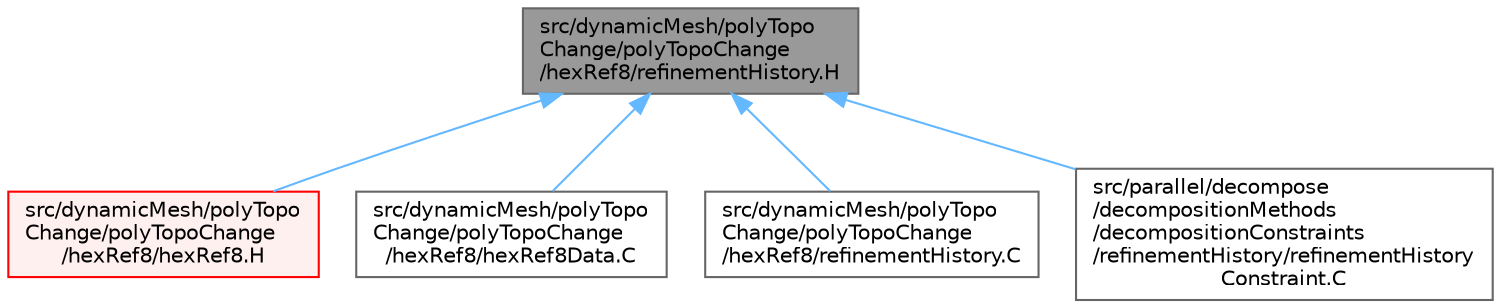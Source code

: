 digraph "src/dynamicMesh/polyTopoChange/polyTopoChange/hexRef8/refinementHistory.H"
{
 // LATEX_PDF_SIZE
  bgcolor="transparent";
  edge [fontname=Helvetica,fontsize=10,labelfontname=Helvetica,labelfontsize=10];
  node [fontname=Helvetica,fontsize=10,shape=box,height=0.2,width=0.4];
  Node1 [id="Node000001",label="src/dynamicMesh/polyTopo\lChange/polyTopoChange\l/hexRef8/refinementHistory.H",height=0.2,width=0.4,color="gray40", fillcolor="grey60", style="filled", fontcolor="black",tooltip=" "];
  Node1 -> Node2 [id="edge1_Node000001_Node000002",dir="back",color="steelblue1",style="solid",tooltip=" "];
  Node2 [id="Node000002",label="src/dynamicMesh/polyTopo\lChange/polyTopoChange\l/hexRef8/hexRef8.H",height=0.2,width=0.4,color="red", fillcolor="#FFF0F0", style="filled",URL="$hexRef8_8H.html",tooltip=" "];
  Node1 -> Node59 [id="edge2_Node000001_Node000059",dir="back",color="steelblue1",style="solid",tooltip=" "];
  Node59 [id="Node000059",label="src/dynamicMesh/polyTopo\lChange/polyTopoChange\l/hexRef8/hexRef8Data.C",height=0.2,width=0.4,color="grey40", fillcolor="white", style="filled",URL="$hexRef8Data_8C.html",tooltip=" "];
  Node1 -> Node60 [id="edge3_Node000001_Node000060",dir="back",color="steelblue1",style="solid",tooltip=" "];
  Node60 [id="Node000060",label="src/dynamicMesh/polyTopo\lChange/polyTopoChange\l/hexRef8/refinementHistory.C",height=0.2,width=0.4,color="grey40", fillcolor="white", style="filled",URL="$refinementHistory_8C.html",tooltip=" "];
  Node1 -> Node61 [id="edge4_Node000001_Node000061",dir="back",color="steelblue1",style="solid",tooltip=" "];
  Node61 [id="Node000061",label="src/parallel/decompose\l/decompositionMethods\l/decompositionConstraints\l/refinementHistory/refinementHistory\lConstraint.C",height=0.2,width=0.4,color="grey40", fillcolor="white", style="filled",URL="$refinementHistoryConstraint_8C.html",tooltip=" "];
}
